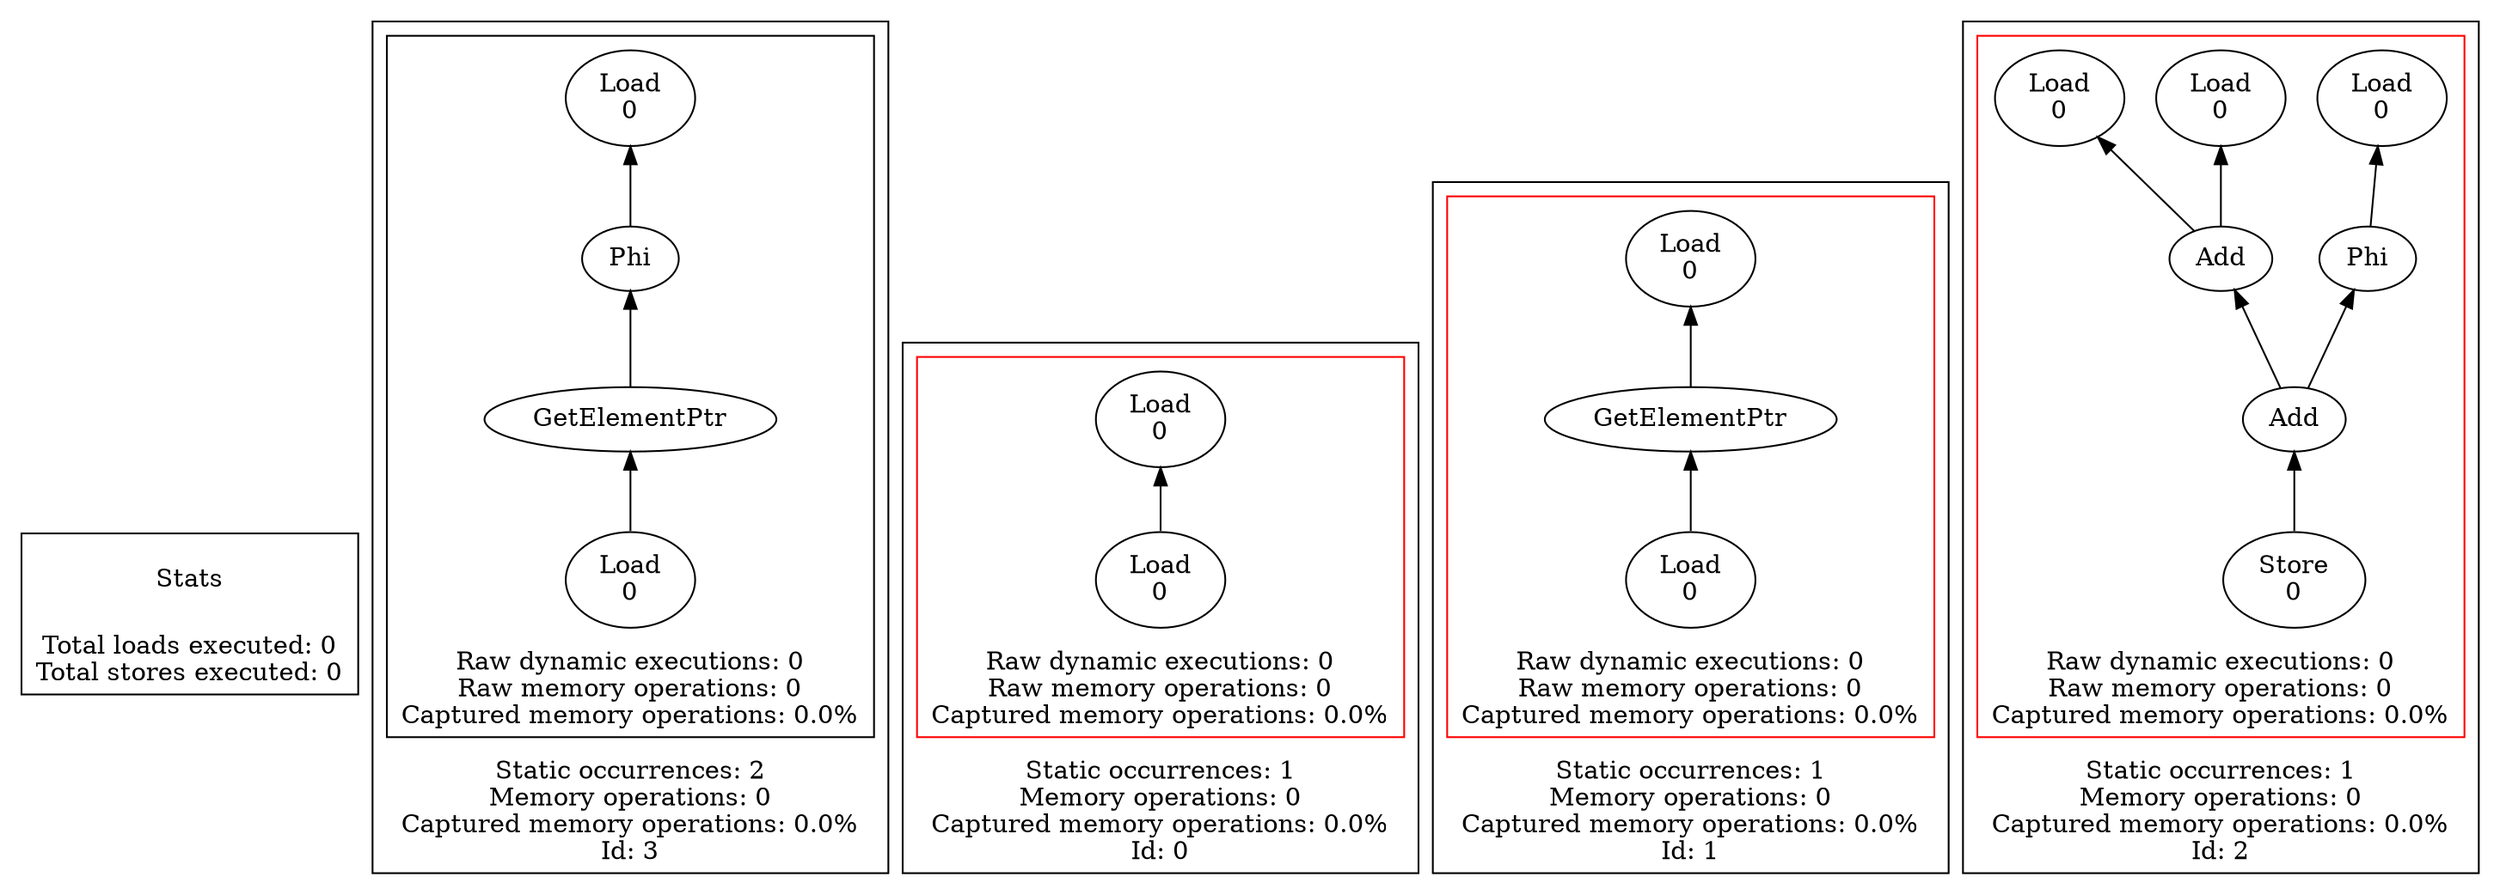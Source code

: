 strict digraph {
rankdir=BT
subgraph {
Stats [shape=plaintext]
cluster=true
label="Total loads executed: 0\nTotal stores executed: 0"
}
subgraph {
subgraph {
"3_0_6" [label="GetElementPtr"]
"3_0_5" [label="Phi"]
"3_0_6" -> "3_0_5"
"3_0_15" [label="Load\n0"]
"3_0_5" -> "3_0_15"
{
rank=min
"3_0_7" [label="Load\n0"]
}
"3_0_7" -> "3_0_6"
cluster=true
label="Raw dynamic executions: 0\nRaw memory operations: 0\nCaptured memory operations: 0.0%"
}
cluster=true
label="Static occurrences: 2\nMemory operations: 0\nCaptured memory operations: 0.0%\nId: 3"
}
subgraph {
subgraph {
{
rank=min
"0_0_8" [label="Load\n0"]
}
"0_0_7" [label="Load\n0"]
"0_0_8" -> "0_0_7"
cluster=true
label="Raw dynamic executions: 0\nRaw memory operations: 0\nCaptured memory operations: 0.0%"
color=red
}
cluster=true
label="Static occurrences: 1\nMemory operations: 0\nCaptured memory operations: 0.0%\nId: 0"
}
subgraph {
subgraph {
"1_0_9" [label="GetElementPtr"]
"1_0_7" [label="Load\n0"]
"1_0_9" -> "1_0_7"
{
rank=min
"1_0_10" [label="Load\n0"]
}
"1_0_10" -> "1_0_9"
cluster=true
label="Raw dynamic executions: 0\nRaw memory operations: 0\nCaptured memory operations: 0.0%"
color=red
}
cluster=true
label="Static occurrences: 1\nMemory operations: 0\nCaptured memory operations: 0.0%\nId: 1"
}
subgraph {
subgraph {
{
rank=min
"2_0_13" [label="Store\n0"]
}
"2_0_12" [label="Add"]
"2_0_13" -> "2_0_12"
"2_0_11" [label="Add"]
"2_0_8" [label="Load\n0"]
"2_0_11" -> "2_0_8"
"2_0_10" [label="Load\n0"]
"2_0_11" -> "2_0_10"
"2_0_4" [label="Phi"]
"2_0_2" [label="Load\n0"]
"2_0_4" -> "2_0_2"
"2_0_12" -> "2_0_11"
"2_0_12" -> "2_0_4"
cluster=true
label="Raw dynamic executions: 0\nRaw memory operations: 0\nCaptured memory operations: 0.0%"
color=red
}
cluster=true
label="Static occurrences: 1\nMemory operations: 0\nCaptured memory operations: 0.0%\nId: 2"
}
}
